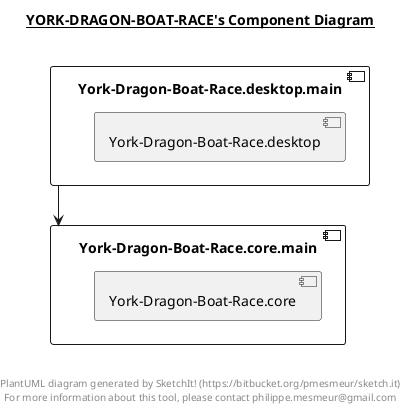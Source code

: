 @startuml

title __YORK-DRAGON-BOAT-RACE's Component Diagram__\n

  component "York-Dragon-Boat-Race.core.main" {
        [York-Dragon-Boat-Race.core]
  }


  component "York-Dragon-Boat-Race.desktop.main" {
        [York-Dragon-Boat-Race.desktop]
  }


  [York-Dragon-Boat-Race.desktop.main] --> [York-Dragon-Boat-Race.core.main]


right footer


PlantUML diagram generated by SketchIt! (https://bitbucket.org/pmesmeur/sketch.it)
For more information about this tool, please contact philippe.mesmeur@gmail.com
endfooter

@enduml

